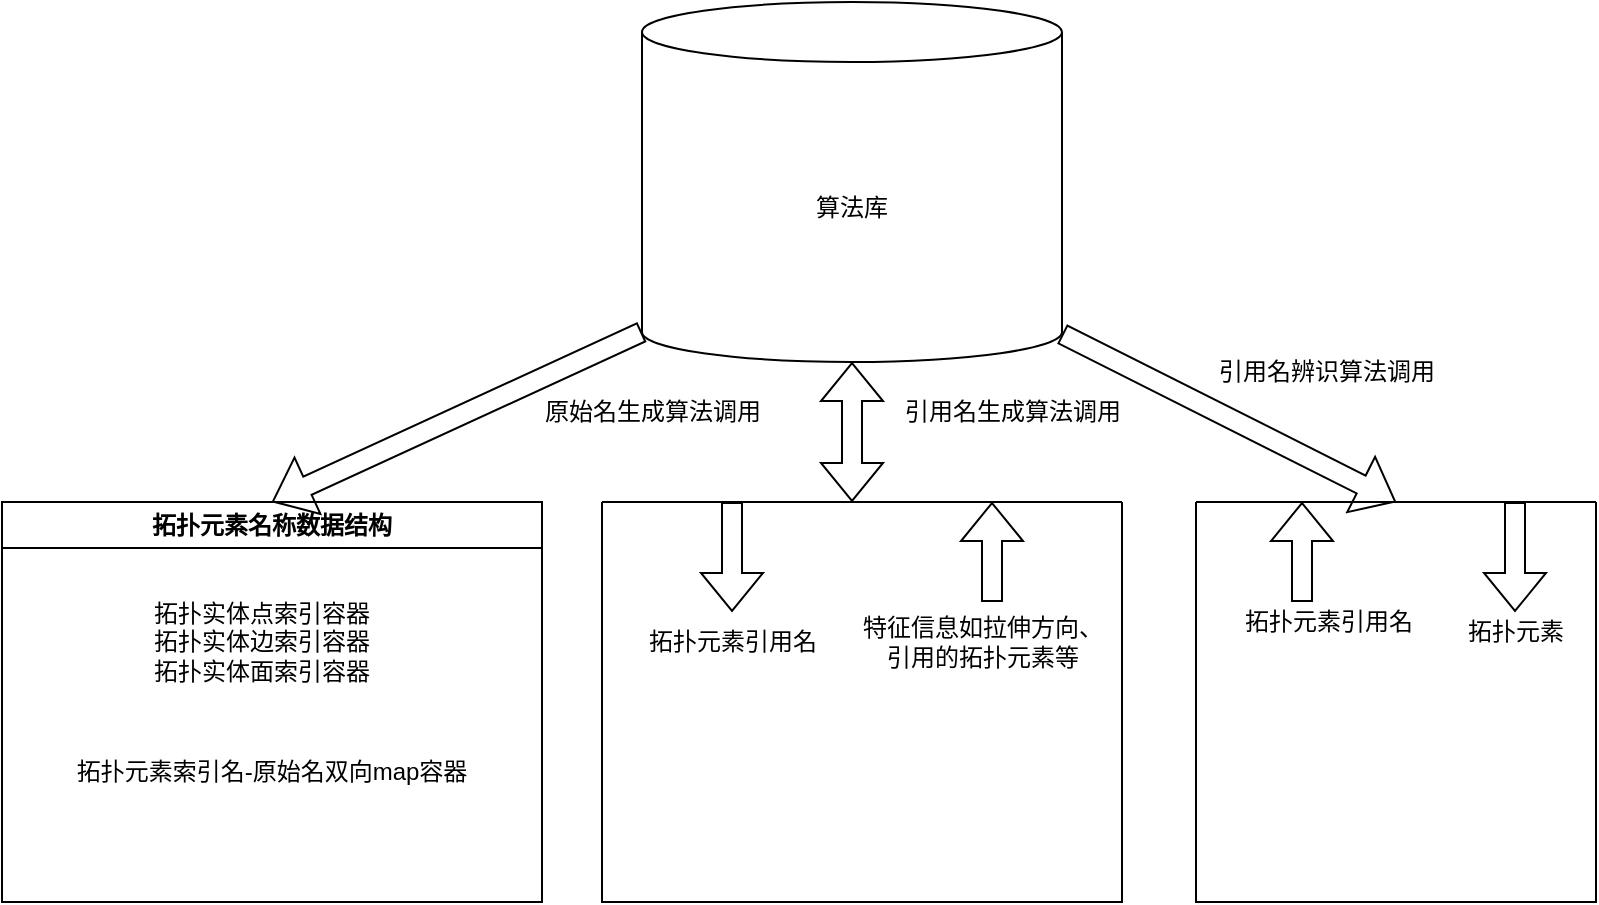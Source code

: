 <mxfile version="21.6.2" type="github">
  <diagram name="第 1 页" id="31zTWE6sgCgxa1R8bSPT">
    <mxGraphModel dx="1050" dy="615" grid="1" gridSize="10" guides="1" tooltips="1" connect="1" arrows="1" fold="1" page="1" pageScale="1" pageWidth="827" pageHeight="1169" math="0" shadow="0">
      <root>
        <mxCell id="0" />
        <mxCell id="1" parent="0" />
        <mxCell id="gFr5kVjGjiV4KIFlTf8y-3" value="算法库" style="shape=cylinder3;whiteSpace=wrap;html=1;boundedLbl=1;backgroundOutline=1;size=15;" vertex="1" parent="1">
          <mxGeometry x="420" y="100" width="210" height="180" as="geometry" />
        </mxCell>
        <mxCell id="gFr5kVjGjiV4KIFlTf8y-5" value="拓扑元素名称数据结构" style="swimlane;whiteSpace=wrap;html=1;" vertex="1" parent="1">
          <mxGeometry x="100" y="350" width="270" height="200" as="geometry" />
        </mxCell>
        <mxCell id="gFr5kVjGjiV4KIFlTf8y-10" value="拓扑实体点索引容器&lt;br&gt;拓扑实体边索引容器&lt;br&gt;拓扑实体面索引容器" style="text;html=1;strokeColor=none;fillColor=none;align=center;verticalAlign=middle;whiteSpace=wrap;rounded=0;" vertex="1" parent="gFr5kVjGjiV4KIFlTf8y-5">
          <mxGeometry x="70" y="40" width="120" height="60" as="geometry" />
        </mxCell>
        <mxCell id="gFr5kVjGjiV4KIFlTf8y-11" value="拓扑元素索引名-原始名双向map容器" style="text;html=1;strokeColor=none;fillColor=none;align=center;verticalAlign=middle;whiteSpace=wrap;rounded=0;" vertex="1" parent="gFr5kVjGjiV4KIFlTf8y-5">
          <mxGeometry x="30" y="120" width="210" height="30" as="geometry" />
        </mxCell>
        <mxCell id="gFr5kVjGjiV4KIFlTf8y-13" value="" style="shape=flexArrow;endArrow=classic;html=1;rounded=0;exitX=0;exitY=1;exitDx=0;exitDy=-15;exitPerimeter=0;entryX=0.5;entryY=0;entryDx=0;entryDy=0;" edge="1" parent="1" source="gFr5kVjGjiV4KIFlTf8y-3" target="gFr5kVjGjiV4KIFlTf8y-5">
          <mxGeometry width="50" height="50" relative="1" as="geometry">
            <mxPoint x="460" y="360" as="sourcePoint" />
            <mxPoint x="510" y="310" as="targetPoint" />
          </mxGeometry>
        </mxCell>
        <mxCell id="gFr5kVjGjiV4KIFlTf8y-14" value="原始名生成算法调用" style="text;html=1;align=center;verticalAlign=middle;resizable=0;points=[];autosize=1;strokeColor=none;fillColor=none;" vertex="1" parent="1">
          <mxGeometry x="360" y="290" width="130" height="30" as="geometry" />
        </mxCell>
        <mxCell id="gFr5kVjGjiV4KIFlTf8y-16" value="引用名生成算法调用" style="text;html=1;align=center;verticalAlign=middle;resizable=0;points=[];autosize=1;strokeColor=none;fillColor=none;" vertex="1" parent="1">
          <mxGeometry x="540" y="290" width="130" height="30" as="geometry" />
        </mxCell>
        <mxCell id="gFr5kVjGjiV4KIFlTf8y-17" value="" style="shape=flexArrow;endArrow=classic;html=1;rounded=0;entryX=0.5;entryY=0;entryDx=0;entryDy=0;" edge="1" parent="1" target="gFr5kVjGjiV4KIFlTf8y-34">
          <mxGeometry width="50" height="50" relative="1" as="geometry">
            <mxPoint x="630" y="266" as="sourcePoint" />
            <mxPoint x="760" y="340" as="targetPoint" />
          </mxGeometry>
        </mxCell>
        <mxCell id="gFr5kVjGjiV4KIFlTf8y-18" value="" style="shape=flexArrow;endArrow=classic;startArrow=classic;html=1;rounded=0;entryX=0.5;entryY=1;entryDx=0;entryDy=0;entryPerimeter=0;" edge="1" parent="1" target="gFr5kVjGjiV4KIFlTf8y-3">
          <mxGeometry width="100" height="100" relative="1" as="geometry">
            <mxPoint x="525" y="350" as="sourcePoint" />
            <mxPoint x="560" y="340" as="targetPoint" />
          </mxGeometry>
        </mxCell>
        <mxCell id="gFr5kVjGjiV4KIFlTf8y-23" value="" style="swimlane;startSize=0;" vertex="1" parent="1">
          <mxGeometry x="400" y="350" width="260" height="200" as="geometry" />
        </mxCell>
        <mxCell id="gFr5kVjGjiV4KIFlTf8y-24" value="拓扑元素引用名" style="text;html=1;align=center;verticalAlign=middle;resizable=0;points=[];autosize=1;strokeColor=none;fillColor=none;" vertex="1" parent="gFr5kVjGjiV4KIFlTf8y-23">
          <mxGeometry x="10" y="55" width="110" height="30" as="geometry" />
        </mxCell>
        <mxCell id="gFr5kVjGjiV4KIFlTf8y-25" value="特征信息如拉伸方向、&lt;br&gt;引用的拓扑元素等" style="text;html=1;align=center;verticalAlign=middle;resizable=0;points=[];autosize=1;strokeColor=none;fillColor=none;" vertex="1" parent="gFr5kVjGjiV4KIFlTf8y-23">
          <mxGeometry x="120" y="50" width="140" height="40" as="geometry" />
        </mxCell>
        <mxCell id="gFr5kVjGjiV4KIFlTf8y-30" value="" style="shape=flexArrow;endArrow=classic;html=1;rounded=0;exitX=0.25;exitY=0;exitDx=0;exitDy=0;" edge="1" parent="gFr5kVjGjiV4KIFlTf8y-23" source="gFr5kVjGjiV4KIFlTf8y-23" target="gFr5kVjGjiV4KIFlTf8y-24">
          <mxGeometry width="50" height="50" relative="1" as="geometry">
            <mxPoint x="110" y="160" as="sourcePoint" />
            <mxPoint x="63" y="60" as="targetPoint" />
          </mxGeometry>
        </mxCell>
        <mxCell id="gFr5kVjGjiV4KIFlTf8y-31" value="" style="shape=flexArrow;endArrow=classic;html=1;rounded=0;entryX=0.75;entryY=0;entryDx=0;entryDy=0;" edge="1" parent="gFr5kVjGjiV4KIFlTf8y-23" target="gFr5kVjGjiV4KIFlTf8y-23">
          <mxGeometry width="50" height="50" relative="1" as="geometry">
            <mxPoint x="195" y="50" as="sourcePoint" />
            <mxPoint x="170" y="120" as="targetPoint" />
          </mxGeometry>
        </mxCell>
        <mxCell id="gFr5kVjGjiV4KIFlTf8y-29" value="引用名辨识算法调用" style="text;html=1;align=center;verticalAlign=middle;resizable=0;points=[];autosize=1;strokeColor=none;fillColor=none;" vertex="1" parent="1">
          <mxGeometry x="697" y="270" width="130" height="30" as="geometry" />
        </mxCell>
        <mxCell id="gFr5kVjGjiV4KIFlTf8y-34" value="" style="swimlane;startSize=0;" vertex="1" parent="1">
          <mxGeometry x="697" y="350" width="200" height="200" as="geometry" />
        </mxCell>
        <mxCell id="gFr5kVjGjiV4KIFlTf8y-35" value="拓扑元素引用名" style="text;html=1;strokeColor=none;fillColor=none;align=center;verticalAlign=middle;whiteSpace=wrap;rounded=0;" vertex="1" parent="gFr5kVjGjiV4KIFlTf8y-34">
          <mxGeometry x="23" y="50" width="87" height="20" as="geometry" />
        </mxCell>
        <mxCell id="gFr5kVjGjiV4KIFlTf8y-36" value="拓扑元素" style="text;html=1;strokeColor=none;fillColor=none;align=center;verticalAlign=middle;whiteSpace=wrap;rounded=0;" vertex="1" parent="gFr5kVjGjiV4KIFlTf8y-34">
          <mxGeometry x="130" y="50" width="60" height="30" as="geometry" />
        </mxCell>
        <mxCell id="gFr5kVjGjiV4KIFlTf8y-37" value="" style="shape=flexArrow;endArrow=classic;html=1;rounded=0;exitX=0.25;exitY=0;exitDx=0;exitDy=0;" edge="1" parent="gFr5kVjGjiV4KIFlTf8y-34">
          <mxGeometry width="50" height="50" relative="1" as="geometry">
            <mxPoint x="159.5" as="sourcePoint" />
            <mxPoint x="159.5" y="55" as="targetPoint" />
          </mxGeometry>
        </mxCell>
        <mxCell id="gFr5kVjGjiV4KIFlTf8y-38" value="" style="shape=flexArrow;endArrow=classic;html=1;rounded=0;entryX=0.75;entryY=0;entryDx=0;entryDy=0;" edge="1" parent="gFr5kVjGjiV4KIFlTf8y-34">
          <mxGeometry width="50" height="50" relative="1" as="geometry">
            <mxPoint x="53" y="50" as="sourcePoint" />
            <mxPoint x="53" as="targetPoint" />
          </mxGeometry>
        </mxCell>
      </root>
    </mxGraphModel>
  </diagram>
</mxfile>

